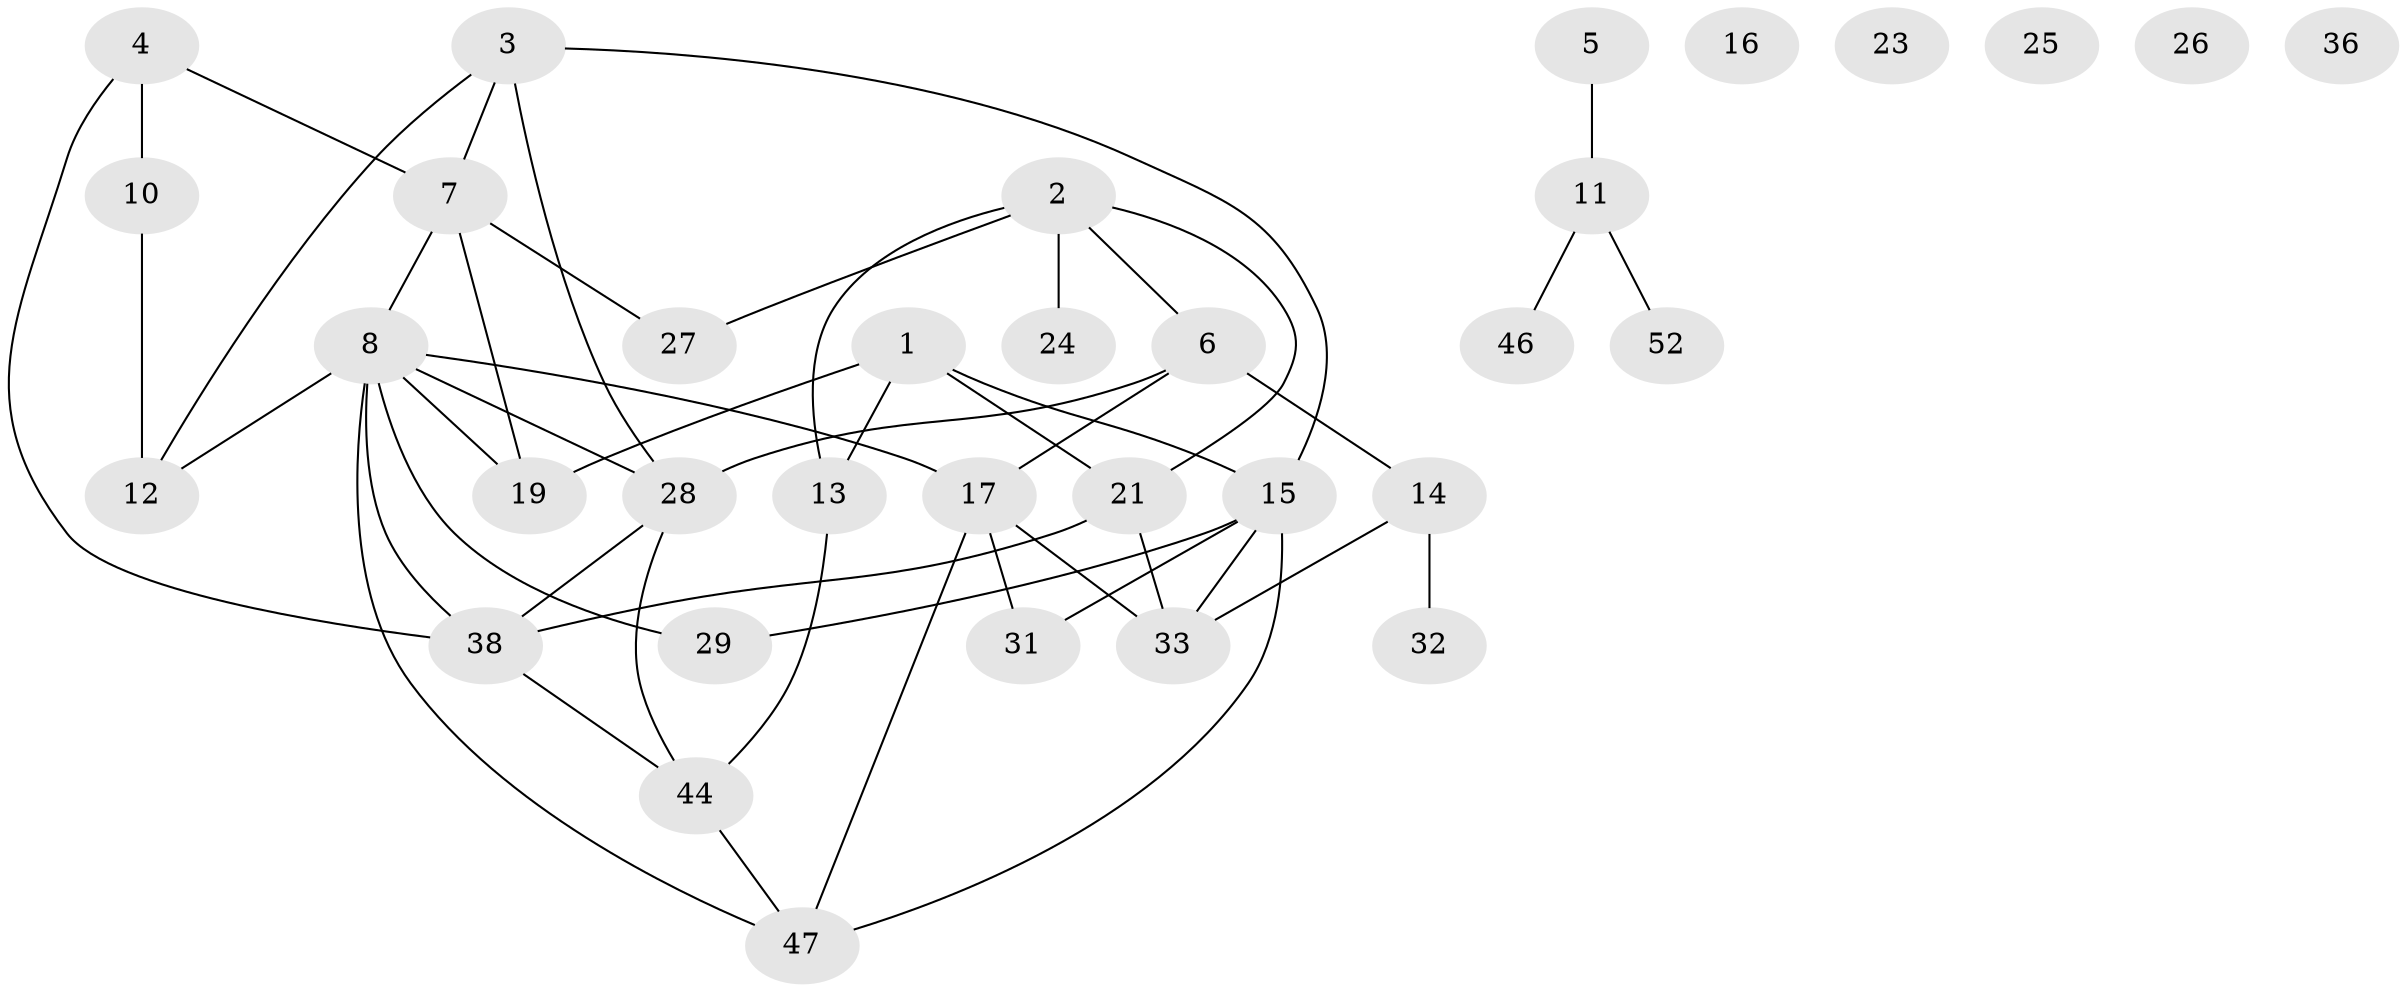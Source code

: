// Generated by graph-tools (version 1.1) at 2025/23/03/03/25 07:23:29]
// undirected, 34 vertices, 49 edges
graph export_dot {
graph [start="1"]
  node [color=gray90,style=filled];
  1;
  2 [super="+58"];
  3 [super="+18"];
  4 [super="+57"];
  5;
  6 [super="+51"];
  7 [super="+53"];
  8 [super="+9"];
  10 [super="+43"];
  11 [super="+48"];
  12 [super="+34"];
  13 [super="+22"];
  14 [super="+20"];
  15 [super="+35"];
  16;
  17 [super="+37"];
  19 [super="+41"];
  21 [super="+50"];
  23;
  24 [super="+49"];
  25;
  26 [super="+55"];
  27 [super="+30"];
  28 [super="+56"];
  29 [super="+40"];
  31;
  32;
  33 [super="+42"];
  36;
  38 [super="+39"];
  44 [super="+45"];
  46;
  47 [super="+54"];
  52;
  1 -- 13;
  1 -- 15;
  1 -- 19;
  1 -- 21;
  2 -- 13;
  2 -- 21;
  2 -- 27;
  2 -- 6;
  2 -- 24;
  3 -- 12;
  3 -- 7;
  3 -- 15;
  3 -- 28;
  4 -- 7;
  4 -- 10;
  4 -- 38;
  5 -- 11;
  6 -- 14;
  6 -- 17;
  6 -- 28;
  7 -- 27;
  7 -- 8;
  7 -- 19;
  8 -- 19;
  8 -- 29;
  8 -- 47;
  8 -- 12;
  8 -- 28;
  8 -- 17;
  8 -- 38;
  10 -- 12;
  11 -- 52;
  11 -- 46;
  13 -- 44;
  14 -- 32;
  14 -- 33;
  15 -- 31;
  15 -- 33;
  15 -- 29;
  15 -- 47;
  17 -- 31;
  17 -- 47;
  17 -- 33;
  21 -- 33;
  21 -- 38;
  28 -- 44;
  28 -- 38;
  38 -- 44;
  44 -- 47;
}

